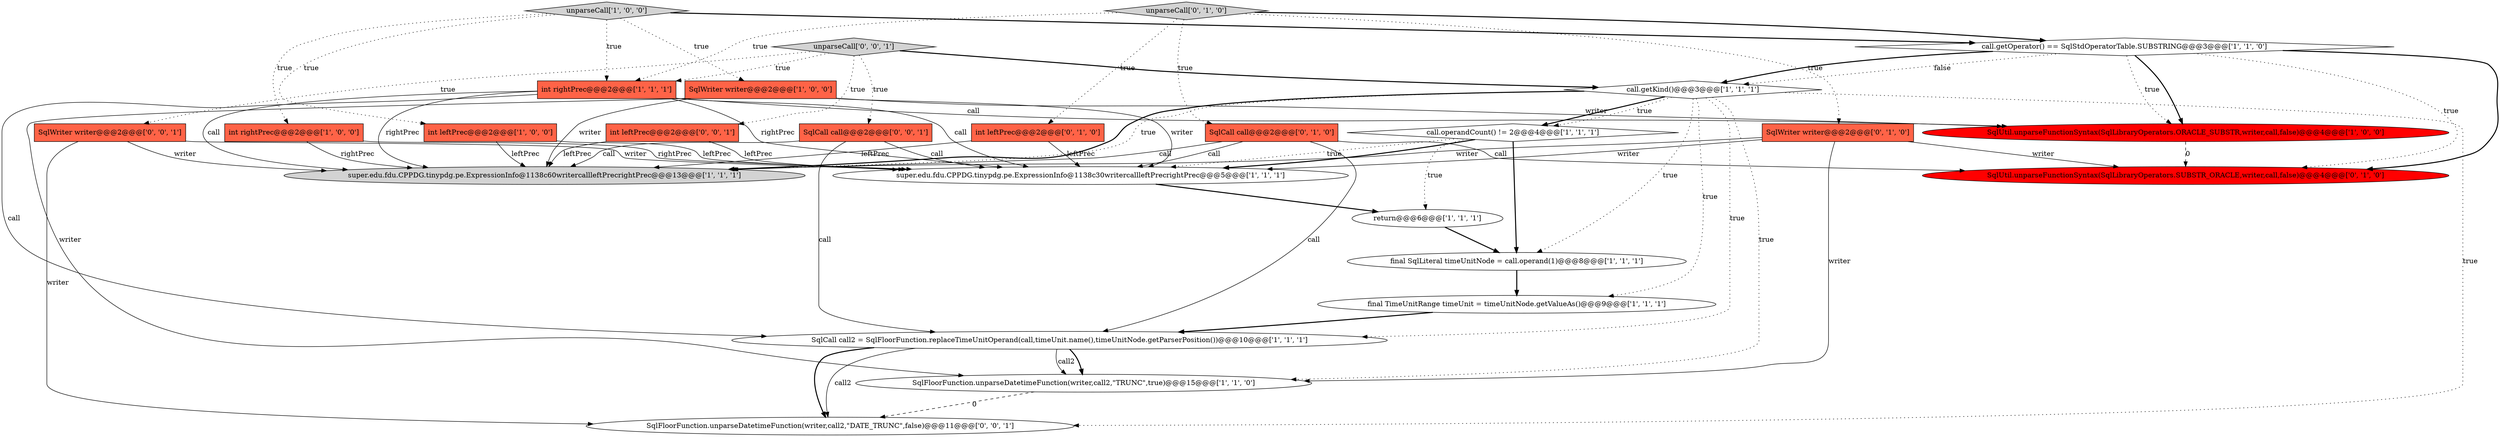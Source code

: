 digraph {
3 [style = filled, label = "return@@@6@@@['1', '1', '1']", fillcolor = white, shape = ellipse image = "AAA0AAABBB1BBB"];
21 [style = filled, label = "int leftPrec@@@2@@@['0', '0', '1']", fillcolor = tomato, shape = box image = "AAA0AAABBB3BBB"];
14 [style = filled, label = "call.getOperator() == SqlStdOperatorTable.SUBSTRING@@@3@@@['1', '1', '0']", fillcolor = white, shape = diamond image = "AAA0AAABBB1BBB"];
20 [style = filled, label = "unparseCall['0', '1', '0']", fillcolor = lightgray, shape = diamond image = "AAA0AAABBB2BBB"];
9 [style = filled, label = "call.operandCount() != 2@@@4@@@['1', '1', '1']", fillcolor = white, shape = diamond image = "AAA0AAABBB1BBB"];
11 [style = filled, label = "SqlUtil.unparseFunctionSyntax(SqlLibraryOperators.ORACLE_SUBSTR,writer,call,false)@@@4@@@['1', '0', '0']", fillcolor = red, shape = ellipse image = "AAA1AAABBB1BBB"];
1 [style = filled, label = "final TimeUnitRange timeUnit = timeUnitNode.getValueAs()@@@9@@@['1', '1', '1']", fillcolor = white, shape = ellipse image = "AAA0AAABBB1BBB"];
0 [style = filled, label = "unparseCall['1', '0', '0']", fillcolor = lightgray, shape = diamond image = "AAA0AAABBB1BBB"];
24 [style = filled, label = "SqlWriter writer@@@2@@@['0', '0', '1']", fillcolor = tomato, shape = box image = "AAA0AAABBB3BBB"];
15 [style = filled, label = "super.edu.fdu.CPPDG.tinypdg.pe.ExpressionInfo@1138c60writercallleftPrecrightPrec@@@13@@@['1', '1', '1']", fillcolor = lightgray, shape = ellipse image = "AAA0AAABBB1BBB"];
13 [style = filled, label = "final SqlLiteral timeUnitNode = call.operand(1)@@@8@@@['1', '1', '1']", fillcolor = white, shape = ellipse image = "AAA0AAABBB1BBB"];
16 [style = filled, label = "SqlCall call@@@2@@@['0', '1', '0']", fillcolor = tomato, shape = box image = "AAA0AAABBB2BBB"];
23 [style = filled, label = "unparseCall['0', '0', '1']", fillcolor = lightgray, shape = diamond image = "AAA0AAABBB3BBB"];
5 [style = filled, label = "call.getKind()@@@3@@@['1', '1', '1']", fillcolor = white, shape = diamond image = "AAA0AAABBB1BBB"];
19 [style = filled, label = "SqlWriter writer@@@2@@@['0', '1', '0']", fillcolor = tomato, shape = box image = "AAA0AAABBB2BBB"];
8 [style = filled, label = "SqlFloorFunction.unparseDatetimeFunction(writer,call2,\"TRUNC\",true)@@@15@@@['1', '1', '0']", fillcolor = white, shape = ellipse image = "AAA0AAABBB1BBB"];
17 [style = filled, label = "SqlUtil.unparseFunctionSyntax(SqlLibraryOperators.SUBSTR_ORACLE,writer,call,false)@@@4@@@['0', '1', '0']", fillcolor = red, shape = ellipse image = "AAA1AAABBB2BBB"];
2 [style = filled, label = "int rightPrec@@@2@@@['1', '0', '0']", fillcolor = tomato, shape = box image = "AAA0AAABBB1BBB"];
18 [style = filled, label = "int leftPrec@@@2@@@['0', '1', '0']", fillcolor = tomato, shape = box image = "AAA0AAABBB2BBB"];
12 [style = filled, label = "super.edu.fdu.CPPDG.tinypdg.pe.ExpressionInfo@1138c30writercallleftPrecrightPrec@@@5@@@['1', '1', '1']", fillcolor = white, shape = ellipse image = "AAA0AAABBB1BBB"];
10 [style = filled, label = "int rightPrec@@@2@@@['1', '1', '1']", fillcolor = tomato, shape = box image = "AAA0AAABBB1BBB"];
22 [style = filled, label = "SqlCall call@@@2@@@['0', '0', '1']", fillcolor = tomato, shape = box image = "AAA0AAABBB3BBB"];
25 [style = filled, label = "SqlFloorFunction.unparseDatetimeFunction(writer,call2,\"DATE_TRUNC\",false)@@@11@@@['0', '0', '1']", fillcolor = white, shape = ellipse image = "AAA0AAABBB3BBB"];
4 [style = filled, label = "SqlCall call2 = SqlFloorFunction.replaceTimeUnitOperand(call,timeUnit.name(),timeUnitNode.getParserPosition())@@@10@@@['1', '1', '1']", fillcolor = white, shape = ellipse image = "AAA0AAABBB1BBB"];
7 [style = filled, label = "int leftPrec@@@2@@@['1', '0', '0']", fillcolor = tomato, shape = box image = "AAA0AAABBB1BBB"];
6 [style = filled, label = "SqlWriter writer@@@2@@@['1', '0', '0']", fillcolor = tomato, shape = box image = "AAA0AAABBB1BBB"];
4->8 [style = bold, label=""];
22->4 [style = solid, label="call"];
18->12 [style = solid, label="leftPrec"];
10->15 [style = solid, label="rightPrec"];
9->12 [style = dotted, label="true"];
1->4 [style = bold, label=""];
23->5 [style = bold, label=""];
5->9 [style = bold, label=""];
10->15 [style = solid, label="call"];
23->22 [style = dotted, label="true"];
0->10 [style = dotted, label="true"];
3->13 [style = bold, label=""];
4->25 [style = bold, label=""];
2->12 [style = solid, label="rightPrec"];
21->12 [style = solid, label="leftPrec"];
24->25 [style = solid, label="writer"];
10->12 [style = solid, label="call"];
5->1 [style = dotted, label="true"];
23->21 [style = dotted, label="true"];
16->17 [style = solid, label="call"];
5->15 [style = bold, label=""];
16->4 [style = solid, label="call"];
14->17 [style = bold, label=""];
20->14 [style = bold, label=""];
9->13 [style = bold, label=""];
11->17 [style = dashed, label="0"];
0->6 [style = dotted, label="true"];
5->15 [style = dotted, label="true"];
18->15 [style = solid, label="leftPrec"];
10->12 [style = solid, label="rightPrec"];
5->4 [style = dotted, label="true"];
20->16 [style = dotted, label="true"];
13->1 [style = bold, label=""];
19->15 [style = solid, label="writer"];
20->18 [style = dotted, label="true"];
21->15 [style = solid, label="leftPrec"];
14->17 [style = dotted, label="true"];
5->13 [style = dotted, label="true"];
0->14 [style = bold, label=""];
23->10 [style = dotted, label="true"];
19->8 [style = solid, label="writer"];
6->15 [style = solid, label="writer"];
10->11 [style = solid, label="call"];
5->25 [style = dotted, label="true"];
22->15 [style = solid, label="call"];
8->25 [style = dashed, label="0"];
19->17 [style = solid, label="writer"];
2->15 [style = solid, label="rightPrec"];
20->10 [style = dotted, label="true"];
19->12 [style = solid, label="writer"];
16->15 [style = solid, label="call"];
7->12 [style = solid, label="leftPrec"];
6->12 [style = solid, label="writer"];
4->8 [style = solid, label="call2"];
6->11 [style = solid, label="writer"];
24->15 [style = solid, label="writer"];
10->4 [style = solid, label="call"];
4->25 [style = solid, label="call2"];
14->11 [style = dotted, label="true"];
5->9 [style = dotted, label="true"];
16->12 [style = solid, label="call"];
7->15 [style = solid, label="leftPrec"];
20->19 [style = dotted, label="true"];
9->3 [style = dotted, label="true"];
0->2 [style = dotted, label="true"];
5->8 [style = dotted, label="true"];
9->12 [style = bold, label=""];
12->3 [style = bold, label=""];
14->11 [style = bold, label=""];
22->12 [style = solid, label="call"];
23->24 [style = dotted, label="true"];
6->8 [style = solid, label="writer"];
24->12 [style = solid, label="writer"];
14->5 [style = dotted, label="false"];
0->7 [style = dotted, label="true"];
14->5 [style = bold, label=""];
}
